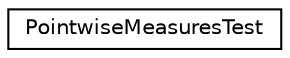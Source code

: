 digraph G
{
  edge [fontname="Helvetica",fontsize="10",labelfontname="Helvetica",labelfontsize="10"];
  node [fontname="Helvetica",fontsize="10",shape=record];
  rankdir="LR";
  Node1 [label="PointwiseMeasuresTest",height=0.2,width=0.4,color="black", fillcolor="white", style="filled",URL="$class_pointwise_measures_test.html"];
}
